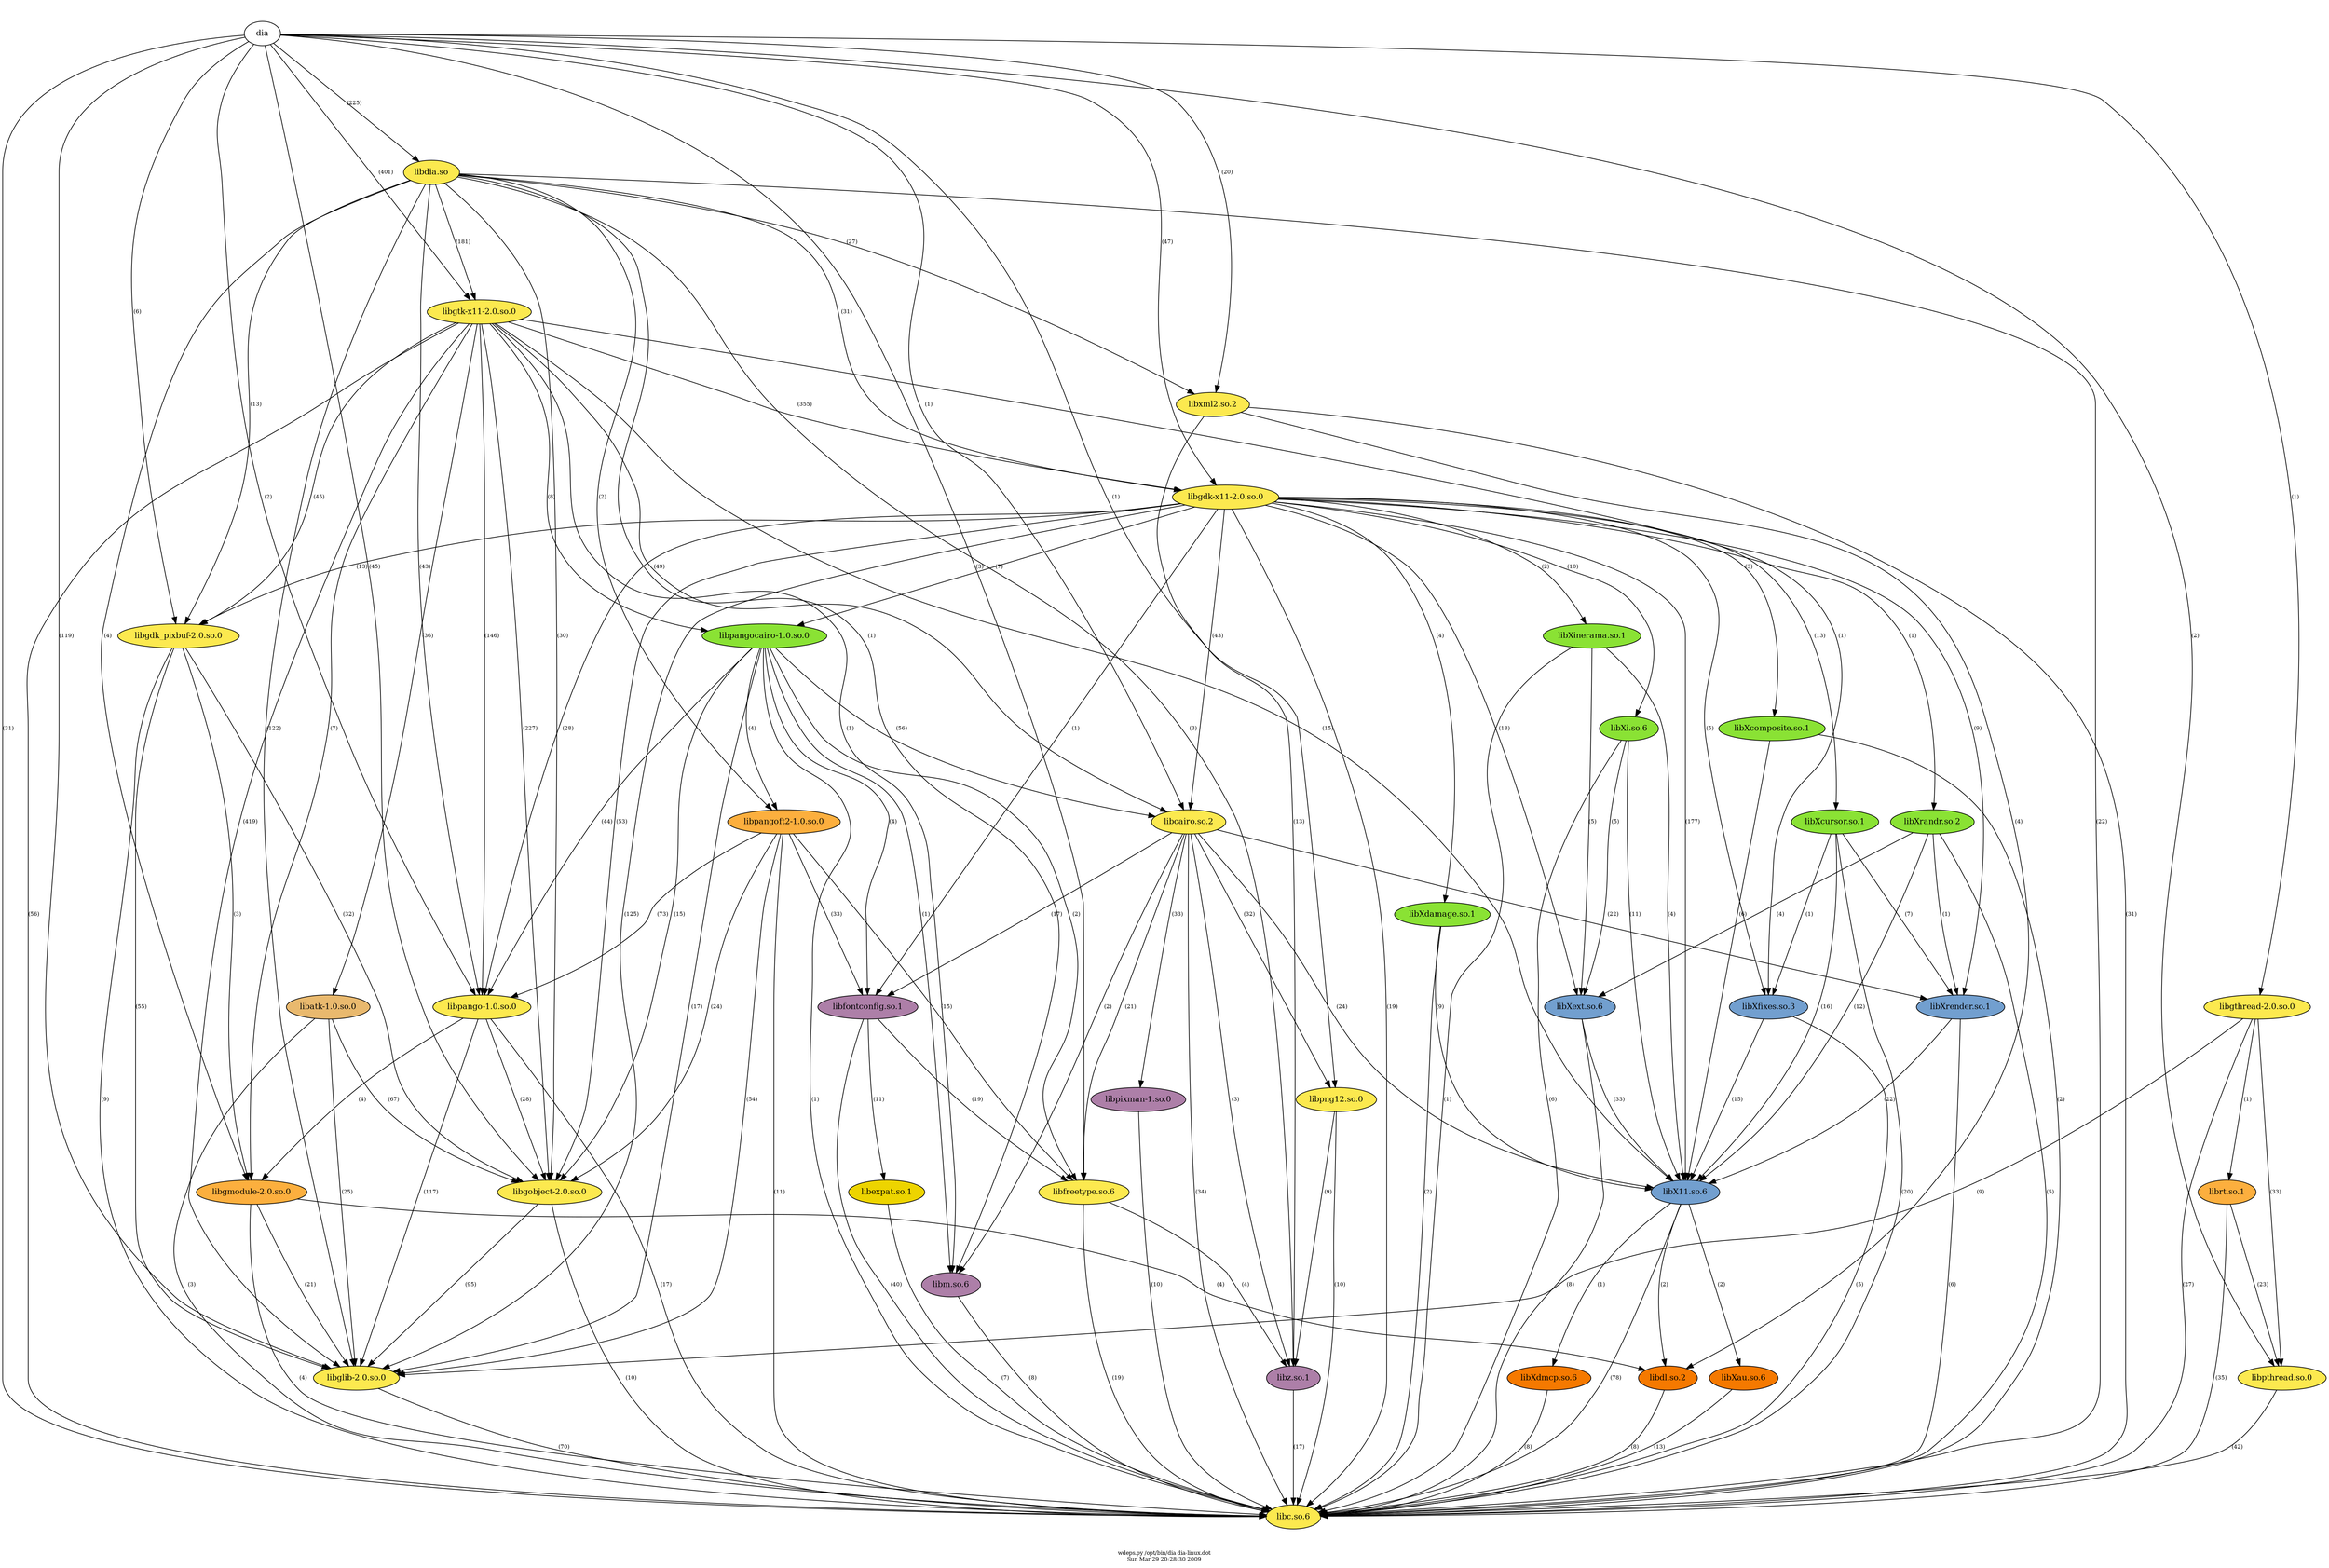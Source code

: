 digraph "/opt/bin/dia" {
	graph [fontsize="8.0", label="wdeps.py /opt/bin/dia dia-linux.dot\nSun Mar 29 20:28:30 2009", ratio="0.7"];
	node [label="\N", fontsize="12.0"];
	edge [fontsize="8.0"];
	graph [lp="1653.8,14",
		bb="0,0,3307.5,2115.4"];
	"libc.so.6" [style=filled, fillcolor="#fce94f", URL="#libc.so.6", pos="1741,70", width="0.94444", height="0.5"];
	"libcairo.so.2" [style=filled, fillcolor="#fce94f", URL="#libcairo.so.2", pos="1684,1007", width="1.25", height="0.5"];
	"libdia.so" [style=filled, fillcolor="#fce94f", URL="#libdia.so", pos="604,1884", width="0.94444", height="0.5"];
	"libfreetype.so.6" [style=filled, fillcolor="#fce94f", URL="#libfreetype.so.6", pos="1659,508", width="1.5", height="0.5"];
	"libgdk-x11-2.0.so.0" [style=filled, fillcolor="#fce94f", URL="#libgdk-x11-2.0.so.0", pos="1684,1446", width="1.8889", height="0.5"];
	"libgdk_pixbuf-2.0.so.0" [style=filled, fillcolor="#fce94f", URL="#libgdk_pixbuf-2.0.so.0", pos="388,1256", width="2.1111", height="0.5"];
	"libglib-2.0.so.0" [style=filled, fillcolor="#fce94f", URL="#libglib-2.0.so.0", pos="898,259", width="1.4722", height="0.5"];
	"libgobject-2.0.so.0" [style=filled, fillcolor="#fce94f", URL="#libgobject-2.0.so.0", pos="426,508", width="1.7778", height="0.5"];
	"libgthread-2.0.so.0" [style=filled, fillcolor="#fce94f", URL="#libgthread-2.0.so.0", pos="3157,758", width="1.7778", height="0.5"];
	"libgtk-x11-2.0.so.0" [style=filled, fillcolor="#fce94f", URL="#libgtk-x11-2.0.so.0", pos="712,1695", width="1.8333", height="0.5"];
	"libpango-1.0.so.0" [style=filled, fillcolor="#fce94f", URL="#libpango-1.0.so.0", pos="760,758", width="1.6667", height="0.5"];
	"libpng12.so.0" [style=filled, fillcolor="#fce94f", URL="#libpng12.so.0", pos="1919,633", width="1.3611", height="0.5"];
	"libpthread.so.0" [style=filled, fillcolor="#fce94f", URL="#libpthread.so.0", pos="3241,259", width="1.4722", height="0.5"];
	"libxml2.so.2" [style=filled, fillcolor="#fce94f", URL="#libxml2.so.2", pos="1569,1570", width="1.25", height="0.5"];
	"libXau.so.6" [style=filled, fillcolor="#f57900", URL="#libXau.so.6", pos="2482,259", width="1.1944", height="0.5"];
	"libXdmcp.so.6" [style=filled, fillcolor="#f57900", URL="#libXdmcp.so.6", pos="2228,259", width="1.4444", height="0.5"];
	"libdl.so.2" [style=filled, fillcolor="#f57900", URL="#libdl.so.2", pos="2385,259", width=1, height="0.5"];
	"libX11.so.6" [style=filled, fillcolor="#729fcf", URL="#libX11.so.6", pos="2316,508", width="1.1944", height="0.5"];
	"libXfixes.so.3" [style=filled, fillcolor="#729fcf", URL="#libXfixes.so.3", pos="2045,758", width="1.3611", height="0.5"];
	"libXrender.so.1" [style=filled, fillcolor="#729fcf", URL="#libXrender.so.1", pos="2293,758", width="1.5", height="0.5"];
	"libXext.so.6" [style=filled, fillcolor="#729fcf", URL="#libXext.so.6", pos="2575,758", width="1.25", height="0.5"];
	"libfontconfig.so.1" [style=filled, fillcolor="#ad7fa8", URL="#libfontconfig.so.1", pos="1425,758", width="1.6111", height="0.5"];
	"libm.so.6" [style=filled, fillcolor="#ad7fa8", URL="#libm.so.6", pos="1244,384", width=1, height="0.5"];
	"libpixman-1.so.0" [style=filled, fillcolor="#ad7fa8", URL="#libpixman-1.so.0", pos="1723,633", width="1.6111", height="0.5"];
	"libz.so.1" [style=filled, fillcolor="#ad7fa8", URL="#libz.so.1", pos="1835,259", width="0.94444", height="0.5"];
	"libgmodule-2.0.so.0" [style=filled, fillcolor="#fcaf3e", URL="#libgmodule-2.0.so.0", pos="746,508", width="1.8611", height="0.5"];
	"libpangoft2-1.0.so.0" [style=filled, fillcolor="#fcaf3e", URL="#libpangoft2-1.0.so.0", pos="1109,1007", width="1.8889", height="0.5"];
	"libexpat.so.1" [style=filled, fillcolor="#edd400", URL="#libexpat.so.1", pos="1490,508", width="1.2778", height="0.5"];
	"libXcomposite.so.1" [style=filled, fillcolor="#8ae234", URL="#libXcomposite.so.1", pos="2796,882", width="1.8056", height="0.5"];
	"libXcursor.so.1" [style=filled, fillcolor="#8ae234", URL="#libXcursor.so.1", pos="2122,1007", width="1.4722", height="0.5"];
	"libXdamage.so.1" [style=filled, fillcolor="#8ae234", URL="#libXdamage.so.1", pos="2924,882", width="1.6111", height="0.5"];
	"libXi.so.6" [style=filled, fillcolor="#8ae234", URL="#libXi.so.6", pos="2722,1132", width="1.0556", height="0.5"];
	"libXinerama.so.1" [style=filled, fillcolor="#8ae234", URL="#libXinerama.so.1", pos="2621,1132", width="1.6111", height="0.5"];
	"libXrandr.so.2" [style=filled, fillcolor="#8ae234", URL="#libXrandr.so.2", pos="2426,1007", width="1.4167", height="0.5"];
	"libpangocairo-1.0.so.0" [style=filled, fillcolor="#8ae234", URL="#libpangocairo-1.0.so.0", pos="1228,1256", width="2.0833", height="0.5"];
	"librt.so.1" [style=filled, fillcolor="#fcaf3e", URL="#librt.so.1", pos="3225,508", width="0.97222", height="0.5"];
	"libatk-1.0.so.0" [style=filled, fillcolor="#e9b96e", URL="#libatk-1.0.so.0", pos="478,758", width="1.4444", height="0.5"];
	dia [pos="983,2074", width="0.75", height="0.5"];
	dia -> "libc.so.6" [label="(31)", weight="1.491362", pos="e,1706.9,70.523 956.2,2071.7 798.65,2058.1 0,1984.3 0,1884 0,1884 0,1884 0,259 0,140.98 130.9,185.08 246,159 532.92,94.001 1480.8\
,74.372 1696.9,70.691", lp="7.5,1132"];
	dia -> "libcairo.so.2" [label="(1)", weight="0.000000", pos="e,1675.7,1024.7 1009.8,2070.6 1054,2063.3 1141.8,2042 1183,1984 1262.3,1872.3 1165.4,1806.5 1210,1677 1231.8,1613.6 1430.5,1359.7\
 1443,1346 1475.5,1310.4 1493.3,1311.1 1524,1274 1590.1,1194.2 1646.9,1084.2 1671.3,1034", lp="1291.5,1570"];
	dia -> "libdia.so" [label="(225)", weight="2.352183", pos="e,629.06,1896.6 961.26,2063.1 898.21,2031.5 714.9,1939.6 638.28,1901.2", lp="804,1979"];
	dia -> "libfreetype.so.6" [label="(3)", weight="0.477121", pos="e,1656,526.37 995.22,2057.9 1008.3,2040.3 1029.4,2010.9 1045,1984 1078.5,1926.2 1542.6,962.94 1565,900 1612,767.56 1643.1,601.68\
 1654.3,536.33", lp="1360.5,1351"];
	dia -> "libgdk-x11-2.0.so.0" [label="(47)", weight="1.672098", pos="e,1647.3,1461.3 1009.4,2070 1080.3,2058.7 1272.9,2024.9 1321,1984 1481.4,1847.7 1376.8,1710.7 1515,1552 1549,1513 1600.8,1483.4 \
1638.1,1465.6", lp="1432.5,1790"];
	dia -> "libgdk_pixbuf-2.0.so.0" [label="(6)", weight="0.778151", pos="e,372.07,1273.7 956.32,2070.1 818.13,2049.5 186.01,1947.5 77,1795 8.3863,1699 283.16,1374.6 365.39,1281.3", lp="90.5,1695"];
	dia -> "libglib-2.0.so.0" [label="(119)", weight="2.075547", pos="e,907.6,276.84 985.3,2056 991.89,2003.4 1010.8,1845.1 1017,1713 1020.4,1641.5 1030.1,1622.3 1017,1552 1009.3,1510.8 990.97,1505.2\
 983,1464 933.83,1210 975,1140.7 975,882 975,882 975,882 975,508 975,423.9 934.41,330.67 912.17,285.89", lp="970,1256"];
	dia -> "libgobject-2.0.so.0" [label="(45)", weight="1.653213", pos="e,409.38,525.65 956.24,2071.5 802.45,2057.1 38,1980.3 38,1884 38,1884 38,1884 38,1570 38,1375 114.96,1338.5 165,1150 212.97,969.31\
 181.98,910.35 259,740 296.57,656.91 366.24,573.57 402.58,533.15", lp="95.5,1351"];
	dia -> "libgthread-2.0.so.0" [label="(1)", weight="0.000000", pos="e,3148.6,775.91 1009.5,2069.6 1074.8,2058.6 1248.5,2027.1 1389,1984 1618.4,1913.6 1667.5,1872.4 1891,1785 2015.2,1736.4 2043.5,1716.3\
 2171,1677 2270,1646.4 3012,1543.1 3079,1464 3122.2,1413 3104.2,929.36 3118,864 3123.9,836.34 3135.5,806.22 3144.5,785.18", lp="3097.5,1446"];
	dia -> "libgtk-x11-2.0.so.0" [label="(401)", weight="2.603144", pos="e,724.84,1713 971.36,2057.7 929.01,1998.5 782.94,1794.2 730.73,1721.2", lp="867,1884"];
	dia -> "libpango-1.0.so.0" [label="(2)", weight="0.301030", pos="e,743.79,775.35 957.31,2068.2 887.97,2051.6 693.3,1998.9 561,1902 428.83,1805.2 405.79,1747.4 368,1588 364.31,1572.4 364.71,1567.7\
 368,1552 376.22,1512.9 664.95,880.38 675,864 693.18,834.35 718.61,803.7 736.91,783.03", lp="424.5,1446"];
	dia -> "libpng12.so.0" [label="(1)", weight="0.000000", pos="e,1913.6,651 1009.5,2070.3 1054.9,2062.5 1148.2,2040.3 1201,1984 1227.4,1955.9 1217.7,1938.8 1229,1902 1244.8,1850.5 1235.6,1832.6\
 1261,1785 1296.3,1718.8 1664.1,1338.2 1703,1274 1733.7,1223.3 1732,1205.8 1752,1150 1818.3,965.14 1887.2,739 1910.6,661", lp="1576.5,1446"];
	dia -> "libpthread.so.0" [label="(2)", weight="0.301030", pos="e,3245.6,277.04 1009.7,2070.4 1234.3,2039.2 2809.8,1809.7 3107,1464 3419.3,1100.8 3282.3,431.19 3248,286.87", lp="3240.5,1256"];
	dia -> "libxml2.so.2" [label="(20)", weight="1.301030", pos="e,1566,1588.4 1009.7,2070.8 1087.7,2061.1 1313.3,2029.5 1370,1984 1498.7,1880.9 1549.3,1674.1 1564,1598.5", lp="1474.5,1884"];
	"libX11.so.6" -> "libXau.so.6" [label="(2)", weight="0.301030", pos="e,2470.3,276.49 2327.7,490.49 2356.4,447.36 2430.8,335.83 2464.7,284.97", lp="2413.5,384"];
	"libX11.so.6" -> "libXdmcp.so.6" [label="(1)", weight="0.000000", pos="e,2234.4,277.08 2309.7,490.09 2294.5,447.13 2255.9,337.95 2237.7,286.55", lp="2282.5,384"];
	"libX11.so.6" -> "libc.so.6" [label="(78)", weight="1.892095", pos="e,1775,71.796 2318.8,490.01 2325.1,444.77 2335.8,324 2289,241 2259.2,188.19 2235.3,183.86 2180,159 2044.6,98.119 1867,78.545 1785.4\
,72.527", lp="2310.5,259"];
	"libX11.so.6" -> "libdl.so.2" [label="(2)", weight="0.301030", pos="e,2380,277.08 2321,490.09 2332.8,447.22 2363,338.4 2377.3,286.87", lp="2359.5,384"];
	"libXau.so.6" -> "libc.so.6" [label="(13)", weight="1.113943", pos="e,1774.7,72.551 2466.4,241.9 2444.2,218.89 2401.4,178.58 2356,159 2252.4,114.31 1907.6,83.236 1784.8,73.361", lp="2382.5,164"];
	"libXcomposite.so.1" -> "libX11.so.6" [label="(6)", weight="0.778151", pos="e,2356.5,514.47 2795,863.68 2791.3,815.5 2774.5,684.24 2700,615 2651.3,569.71 2459.1,532.09 2366.5,516.17", lp="2786.5,758"];
	"libXcomposite.so.1" -> "libc.so.6" [label="(2)", weight="0.301030", pos="e,1775.3,70.249 2815.9,864.73 2836.7,845.4 2868.5,812.03 2884,776 2911.1,713.02 2941.5,204.3 2890,159 2805.8,84.847 1986.6,72.31\
 1785.5,70.344", lp="2920.5,508"];
	"libXcursor.so.1" -> "libX11.so.6" [label="(16)", weight="1.204120", pos="e,2307.7,525.86 2127.7,989.02 2141.7,945.75 2178.8,832.57 2215,740 2244.4,664.85 2283.6,578.1 2303.4,535.09", lp="2222.5,758"];
	"libXcursor.so.1" -> "libXfixes.so.3" [label="(1)", weight="0.000000", pos="e,2050.6,776.08 2116.5,989.09 2103.2,946.22 2069.6,837.4 2053.6,785.87", lp="2093.5,882"];
	"libXcursor.so.1" -> "libXrender.so.1" [label="(7)", weight="0.845098", pos="e,2285.6,775.9 2140.2,990.07 2161.2,969.96 2195.8,934.73 2220,900 2246,862.6 2268.7,814.67 2281.7,785.16", lp="2245.5,882"];
	"libXcursor.so.1" -> "libc.so.6" [label="(20)", weight="1.301030", pos="e,1763.6,83.523 2123.2,988.65 2126.3,931.95 2132.2,754.99 2096,615 2039,394.46 2021.6,321.56 1862,159 1834.7,131.2 1798.1,105.54\
 1772.3,88.986", lp="2078.5,508"];
	"libXdamage.so.1" -> "libX11.so.6" [label="(9)", weight="0.954243", pos="e,2358.3,512.07 2918.9,864.07 2903.2,809.81 2853.9,649.05 2813,615 2745.4,558.72 2481.9,525.22 2368.4,513.14", lp="2895.5,758"];
	"libXdamage.so.1" -> "libc.so.6" [label="(2)", weight="0.301030", pos="e,1775.1,70.259 2927,863.7 2943.2,760.47 3017,252.34 2907,159 2820.1,85.223 1988.1,72.395 1785.4,70.359", lp="2969.5,508"];
	"libXdmcp.so.6" -> "libc.so.6" [label="(8)", weight="0.903090", pos="e,1774.3,74.059 2220,241.06 2208.8,218.25 2186.4,179.37 2155,159 2093.6,119.15 1877.4,87.466 1784.3,75.339", lp="2170.5,164"];
	"libXext.so.6" -> "libX11.so.6" [label="(33)", weight="1.518514", pos="e,2350.5,519.01 2571,739.63 2563.7,710.18 2546,651.96 2512,615 2469.9,569.21 2403.7,538.8 2360,522.47", lp="2543.5,633"];
	"libXext.so.6" -> "libc.so.6" [label="(8)", weight="0.903090", pos="e,1775,70.948 2607.6,745.56 2643.8,729.74 2700.5,698.63 2725,651 2734.3,632.99 2751.7,257.21 2646,159 2582.3,99.798 1957.6,76.57\
 1785,71.252", lp="2730.5,384"];
	"libXfixes.so.3" -> "libX11.so.6" [label="(15)", weight="1.176091", pos="e,2284.4,520.4 2052.4,739.77 2064.9,710.52 2092.8,652.57 2131,615 2173.3,573.46 2234.8,542.11 2275.1,524.4", lp="2138.5,633"];
	"libXfixes.so.3" -> "libc.so.6" [label="(5)", weight="0.698970", pos="e,1761,84.632 2042.1,739.83 2030.7,671.61 1985.3,425.26 1898,241 1879.3,201.56 1872.8,191.8 1844,159 1821.3,133.13 1791.1,107.88\
 1769.3,90.928", lp="1964.5,384"];
	"libXi.so.6" -> "libX11.so.6" [label="(11)", weight="1.041393", pos="e,2353.5,517.09 2718.8,1113.9 2714,1086.6 2704.2,1033.6 2694,989 2654.5,816.11 2687.3,733.07 2555,615 2498.8,564.81 2415.1,534.75\
 2363.1,519.79", lp="2684.5,882"];
	"libXi.so.6" -> "libXext.so.6" [label="(5)", weight="0.698970", pos="e,2582,775.86 2714.9,1114 2691.1,1053.5 2614.2,857.62 2585.7,785.23", lp="2684.5,1007"];
	"libXi.so.6" -> "libc.so.6" [label="(6)", weight="0.778151", pos="e,1775.1,71.55 2721.8,1113.8 2721.6,1070.4 2721.8,957.67 2730,864 2757.3,551.19 2956.4,315.18 2684,159 2605.3,113.86 1961.2,80.394\
 1785.3,72.031", lp="2785.5,633"];
	"libXinerama.so.1" -> "libX11.so.6" [label="(4)", weight="0.602060", pos="e,2334.3,524.35 2607.5,1114.4 2579.3,1077.1 2514.2,986.11 2479,900 2429.6,779.18 2469.2,730.31 2408,615 2390.8,582.62 2362.3,551.54\
 2341.6,531.3", lp="2484.5,882"];
	"libXinerama.so.1" -> "libXext.so.6" [label="(5)", weight="0.698970", pos="e,2576.5,776.18 2617.6,1113.9 2613.7,1092.6 2607.3,1056.4 2603,1025 2591.2,938.27 2581.6,835.11 2577.4,786.29", lp="2608.5,1007"];
	"libXinerama.so.1" -> "libc.so.6" [label="(1)", weight="0.000000", pos="e,1775,71.454 2623.3,1113.9 2629,1070.4 2645.2,956.7 2669,864 2693.9,767.22 2723.2,749.33 2741,651 2753.7,580.57 2746.4,561.56 2745\
,490 2743.9,434.86 2747.2,420.69 2740,366 2727.3,268.83 2746.6,211.78 2664,159 2589.2,111.21 1958.5,79.719 1785,71.903", lp="2751.5,633"];
	"libXrandr.so.2" -> "libX11.so.6" [label="(12)", weight="1.079181", pos="e,2331.7,525 2427.4,988.73 2431.3,931.53 2438.3,751.63 2389,615 2377.8,583.95 2355.4,553.33 2338.4,532.86", lp="2430.5,758"];
	"libXrandr.so.2" -> "libXext.so.6" [label="(4)", weight="0.602060", pos="e,2565.3,775.65 2437.6,989.37 2451.3,968.29 2474.8,931.86 2494,900 2517.9,860.25 2544.4,813.35 2560.3,784.64", lp="2519.5,882"];
	"libXrandr.so.2" -> "libXrender.so.1" [label="(1)", weight="0.000000", pos="e,2302.5,775.75 2416.4,989.09 2393.4,945.93 2334.6,835.96 2307.3,784.86", lp="2372.5,882"];
	"libXrandr.so.2" -> "libc.so.6" [label="(5)", weight="0.698970", pos="e,1774.9,71.189 2429.6,988.66 2435.2,961.18 2447,907.85 2462,864 2478.7,815.12 2544.4,701.56 2555,651 2581.4,524.61 2779.7,643.05\
 2534,241 2454.3,110.6 1939.9,78.4 1785,71.617", lp="2660.5,508"];
	"libXrender.so.1" -> "libX11.so.6" [label="(22)", weight="1.342423", pos="e,2314.3,526.07 2294.7,739.62 2298.7,696.35 2308.7,587.85 2313.4,536.19", lp="2312.5,633"];
	"libXrender.so.1" -> "libc.so.6" [label="(6)", weight="0.778151", pos="e,1774.5,73.437 2288.4,739.81 2263.7,641.81 2146.4,180.33 2124,159 2075.3,112.53 1874.4,84.843 1784.6,74.575", lp="2204.5,384"];
	"libatk-1.0.so.0" -> "libc.so.6" [label="(3)", weight="0.477121", pos="e,1706.8,71.214 460.53,740.98 420.46,699.79 327.28,590.73 353,490 396.69,318.85 412.05,231.78 573,159 676.93,112 1495.8,79.022 1696.6\
,71.589", lp="391.5,384"];
	"libatk-1.0.so.0" -> "libglib-2.0.so.0" [label="(25)", weight="1.397940", pos="e,877.29,275.87 487.9,740.11 512.93,695.61 581.96,577.21 655,490 724.78,406.69 822.02,322.03 869.56,282.3", lp="662.5,508"];
	"libatk-1.0.so.0" -> "libgobject-2.0.so.0" [label="(67)", weight="1.826075", pos="e,429.78,526.15 474.26,740.02 465.31,696.97 442.58,587.72 431.82,535.99", lp="463.5,633"];
	"libcairo.so.2" -> "libX11.so.6" [label="(24)", weight="1.380211", pos="e,2283.3,519.99 1704.4,990.86 1730.1,970.37 1775.2,933.62 1812,900 1944.2,779.1 1951.2,719.07 2097,615 2153.8,574.49 2228.2,541.8\
 2274,523.64", lp="1963.5,758"];
	"libcairo.so.2" -> "libXrender.so.1" [label="(22)", weight="1.342423", pos="e,2258.8,771.97 1715.9,993.96 1817.4,952.45 2133.3,823.3 2249.5,775.78", lp="2031.5,882"];
	"libcairo.so.2" -> "libc.so.6" [label="(34)", weight="1.531479", pos="e,1728.7,86.884 1676,989.12 1642.8,912.86 1521.4,607.71 1586,366 1614.9,257.85 1688.3,144.54 1722.7,95.315", lp="1575.5,508"];
	"libcairo.so.2" -> "libfontconfig.so.1" [label="(17)", weight="1.230449", pos="e,1437,775.95 1654.9,993.18 1619.5,975.33 1559.4,941.54 1518,900 1504.6,886.55 1505.3,879.92 1495,864 1477.3,836.81 1456.9,805.9\
 1442.7,784.5", lp="1525.5,882"];
	"libcairo.so.2" -> "libfreetype.so.6" [label="(21)", weight="1.322219", pos="e,1659.5,526.06 1682.8,988.85 1679.5,936.48 1669.9,780.55 1664,651 1662.2,611.17 1660.7,565.08 1659.8,536.23", lp="1678.5,758"];
	"libcairo.so.2" -> "libm.so.6" [label="(2)", weight="0.301030", pos="e,1266,398.48 1654.8,993.15 1616,974.26 1546,938.33 1491,900 1482.3,893.96 1351.4,785.6 1347,776 1294,660.46 1394.8,607.78 1347,\
490 1332.3,453.9 1298.8,423.33 1274,404.44", lp="1352.5,758"];
	"libcairo.so.2" -> "libpixman-1.so.0" [label="(33)", weight="1.518514", pos="e,1721.5,651.15 1686.6,988.85 1689.6,967.58 1694.5,931.28 1698,900 1707.7,813.11 1716.6,710.02 1720.7,661.25", lp="1709.5,882"];
	"libcairo.so.2" -> "libpng12.so.0" [label="(32)", weight="1.505150", pos="e,1910.5,650.81 1699.5,989.94 1717.7,969.42 1748.3,933.52 1771,900 1827.6,816.23 1882,709.03 1906.1,659.85", lp="1800.5,882"];
	"libcairo.so.2" -> "libz.so.1" [label="(3)", weight="0.477121", pos="e,1829.1,276.95 1690.8,988.99 1698.6,967.86 1711.7,931.67 1721,900 1753.2,790.71 1763.6,763.44 1782,651 1802.5,525.55 1784,491.19\
 1806,366 1810.8,338.63 1819.4,308.1 1826,286.68", lp="1792.5,633"];
	"libdia.so" -> "libc.so.6" [label="(22)", weight="1.342423", pos="e,1707,70.172 571.59,1878.1 468.41,1858.6 150.8,1793 90,1713 51.37,1662.1 76,1633.9 76,1570 76,1570 76,1570 76,259 76,90.96 1432.2\
,72.29 1696.6,70.247", lp="83.5,1007"];
	"libdia.so" -> "libgdk-x11-2.0.so.0" [label="(31)", weight="1.491362", pos="e,1632.5,1457.9 636.46,1878.4 696.9,1867.2 830.06,1839.4 935,1795 1129,1712.9 1149.6,1637.8 1342,1552 1436.6,1509.8 1552.8,1477.7\
 1622.6,1460.3", lp="1143.5,1695"];
	"libdia.so" -> "libgdk_pixbuf-2.0.so.0" [label="(13)", weight="1.113943", pos="e,384.14,1274.3 580.03,1871 553.56,1855.6 510.99,1828 483,1795 416.31,1716.3 401.99,1688.3 378,1588 351.74,1478.2 371.5,1342.1 382.25\
,1284.2", lp="385.5,1570"];
	"libdia.so" -> "libglib-2.0.so.0" [label="(122)", weight="2.086360", pos="e,859.09,271.42 575.76,1873.8 568.38,1871.2 560.41,1868.4 553,1866 448.46,1831.9 400.16,1865.8 316,1795 284.81,1768.8 286.86,1752\
 275,1713 132.86,1246 71.895,1071.9 244,615 297.75,472.31 343.17,433.28 480,366 627.9,293.28 681.23,321.22 840,277 843.1,276.14\
 846.28,275.22 849.48,274.29", lp="151,1132"];
	"libdia.so" -> "libgmodule-2.0.so.0" [label="(4)", weight="0.602060", pos="e,743.76,526.07 597.9,1866.3 578.54,1809 518.61,1623.3 499,1464 465.99,1195.8 485.84,1110.3 597,864 615.51,823 625.14,815.31 647\
,776 677.73,720.73 692.97,710.28 715,651 729.35,612.4 737.95,565.35 742.34,536.03", lp="491.5,1256"];
	"libdia.so" -> "libgobject-2.0.so.0" [label="(30)", weight="1.477121", pos="e,415.44,525.89 570.44,1880.4 487.41,1869.5 279,1828.8 279,1695 279,1695 279,1695 279,1256 279,967.93 290.77,890.48 375,615 383.71\
,586.5 398.89,556 410.43,534.89", lp="286.5,1256"];
	"libdia.so" -> "libgtk-x11-2.0.so.0" [label="(181)", weight="2.257679", pos="e,701.74,1713 613.97,1866.6 632.92,1833.4 674.26,1761.1 696.72,1721.7", lp="668,1790"];
	"libdia.so" -> "libm.so.6" [label="(1)", weight="0.000000", pos="e,1248,401.95 626.17,1869.9 651.96,1853.1 695.42,1823.8 730,1795 770.1,1761.6 777.38,1750.2 814,1713 971.79,1552.9 976.12,1472.4\
 1162,1346 1232.9,1297.8 1284.4,1338.4 1341,1274 1388.8,1219.5 1373.3,1186.5 1373,1114 1372.8,1058.4 1378,1044.2 1372,989 1365.6\
,930.06 1275,522.46 1250.2,411.71", lp="1371.5,1256"];
	"libdia.so" -> "libpango-1.0.so.0" [label="(43)", weight="1.633468", pos="e,745.07,775.45 601.84,1866 590.25,1763.5 541.34,1244.3 690,864 701.71,834.03 722.81,803.79 738.79,783.33", lp="599.5,1351"];
	"libdia.so" -> "libpangoft2-1.0.so.0" [label="(2)", weight="0.301030", pos="e,1104.2,1025 623.54,1869.2 659.24,1841.5 736,1778.6 787,1713 966.75,1481.9 1073.4,1134.4 1101.5,1034.7", lp="961.5,1446"];
	"libdia.so" -> "libxml2.so.2" [label="(27)", weight="1.431364", pos="e,1538.1,1583.2 635.86,1877.7 700.1,1864.6 849.51,1832.7 972,1795 1185.6,1729.2 1433.5,1627.3 1528.8,1587.1", lp="1003.5,1790"];
	"libdia.so" -> "libz.so.1" [label="(3)", weight="0.477121", pos="e,1834.1,277.05 626.88,1870.3 655.74,1853 706.79,1822.2 750,1795 1221.2,1498.4 1518.4,1536.6 1738,1025 1796.9,887.79 1826.8,409.23\
 1833.5,287.39", lp="1702.5,1132"];
	"libdl.so.2" -> "libc.so.6" [label="(8)", weight="0.903090", pos="e,1775.2,71.256 2380.4,240.86 2373.5,217.83 2358.3,178.72 2330,159 2241.6,97.351 1906.7,77.092 1785.3,71.691", lp="2346.5,164"];
	"libexpat.so.1" -> "libc.so.6" [label="(7)", weight="0.845098", pos="e,1708.9,76.369 1488.3,489.81 1484,434.01 1478.3,262.76 1558,159 1592.9,113.62 1656.9,90.032 1699.2,78.829", lp="1519.5,259"];
	"libfontconfig.so.1" -> "libc.so.6" [label="(40)", weight="1.602060", pos="e,1710.3,77.796 1424.3,740 1422.9,696.67 1421.1,583.25 1435,490 1451.9,376.77 1457.5,346.9 1501,241 1517,202.14 1517,187.36 1548\
,159 1592.3,118.41 1658.4,93.433 1700.6,80.64", lp="1464.5,384"];
	"libfontconfig.so.1" -> "libexpat.so.1" [label="(11)", weight="1.041393", pos="e,1482.7,525.9 1427.5,739.74 1431.5,712.35 1440.1,659.15 1452,615 1459.5,587.4 1470.7,556.73 1479,535.33", lp="1459.5,633"];
	"libfontconfig.so.1" -> "libfreetype.so.6" [label="(19)", weight="1.278754", pos="e,1625.4,522.1 1431.7,739.89 1444.5,706.05 1472.7,634.85 1490,615 1525,574.8 1578.8,544.34 1616.2,526.39", lp="1497.5,633"];
	"libfreetype.so.6" -> "libc.so.6" [label="(19)", weight="1.278754", pos="e,1737.6,88.012 1662.3,489.61 1667.2,462.54 1676.7,410.35 1685,366 1703.4,267.39 1725.6,150.4 1735.7,97.914", lp="1715.5,259"];
	"libfreetype.so.6" -> "libz.so.1" [label="(4)", weight="0.602060", pos="e,1812,272.79 1662,490.01 1667.4,461.61 1680.8,405.56 1708,366 1733.4,328.95 1775,297.35 1803.6,278.3", lp="1713.5,384"];
	"libgdk-x11-2.0.so.0" -> "libX11.so.6" [label="(177)", weight="2.247973", pos="e,2323.4,525.8 1726.6,1431.9 1772.2,1416.1 1846.2,1388.4 1906,1356 2032.3,1287.6 2067.7,1264.1 2155,1150 2269.7,1000.1 2309.9,959\
 2356,776 2377.8,689.54 2345.4,584.21 2327.1,535.34", lp="2282,1007"];
	"libgdk-x11-2.0.so.0" -> "libXcomposite.so.1" [label="(3)", weight="0.477121", pos="e,2794.9,900.09 1750.8,1442.4 1950.8,1431.2 2535.9,1395.3 2612,1356 2759.5,1279.8 2768.1,1190.1 2785,1025 2789.1,985.24 2792.4,939.13\
 2794.2,910.26", lp="2744.5,1256"];
	"libgdk-x11-2.0.so.0" -> "libXcursor.so.1" [label="(13)", weight="1.113943", pos="e,2112.9,1024.9 1726.3,1431.7 1765.5,1417 1823.9,1391.4 1866,1356 1982.3,1258.3 2074.5,1097.3 2108.2,1033.9", lp="1981.5,1256"];
	"libgdk-x11-2.0.so.0" -> "libXdamage.so.1" [label="(4)", weight="0.602060", pos="e,2920,900.32 1751.8,1443.9 1940.7,1437.5 2470.3,1414.5 2633,1356 2694.1,1334 2712.5,1324 2754,1274 2850.2,1158 2900.8,979.28 2917.5\
,910.41", lp="2784.5,1256"];
	"libgdk-x11-2.0.so.0" -> "libXext.so.6" [label="(18)", weight="1.255273", pos="e,2576,776.21 1751.5,1443.6 1902.8,1437.1 2263.7,1415.6 2368,1356 2575.5,1237.3 2579.8,888.43 2576.4,786.36", lp="2544.5,1132"];
	"libgdk-x11-2.0.so.0" -> "libXfixes.so.3" [label="(5)", weight="0.698970", pos="e,2044.9,776.23 1722.2,1431 1755.6,1416.2 1803.6,1390.8 1835,1356 1886.6,1298.7 1920.7,1333.8 2031,900 2040.8,861.47 2043.8,815.44\
 2044.7,786.45", lp="1976.5,1132"];
	"libgdk-x11-2.0.so.0" -> "libXi.so.6" [label="(10)", weight="1.000000", pos="e,2716.8,1149.9 1750.9,1442.7 1947,1432.4 2510.8,1399.5 2581,1356 2655.4,1309.9 2697.1,1208.4 2713.6,1159.5", lp="2600.5,1351"];
	"libgdk-x11-2.0.so.0" -> "libXinerama.so.1" [label="(2)", weight="0.301030", pos="e,2622,1150 1751.5,1443.3 1945.6,1435.1 2495.6,1407.5 2557,1356 2615.5,1307 2622.5,1208.5 2622.2,1160.1", lp="2571.5,1351"];
	"libgdk-x11-2.0.so.0" -> "libXrandr.so.2" [label="(1)", weight="0.000000", pos="e,2428.5,1025.2 1750,1441.4 1909.7,1429.6 2307.3,1396.5 2351,1356 2443,1270.9 2436.4,1102.4 2429.6,1035.4", lp="2422.5,1256"];
	"libgdk-x11-2.0.so.0" -> "libXrender.so.1" [label="(9)", weight="0.954243", pos="e,2289.6,776.42 1723.6,1431.2 1764.9,1415.1 1830.9,1387.4 1884,1356 1936.2,1325.1 1949.9,1316.7 1993,1274 2137.2,1131.2 2178,1087.8\
 2255,900 2270.6,861.93 2281.6,815.5 2287.6,786.33", lp="2145.5,1132"];
	"libgdk-x11-2.0.so.0" -> "libc.so.6" [label="(19)", weight="1.278754", pos="e,1775.1,71.122 1751.7,1443.7 1944,1436.6 2489.8,1411.9 2659,1356 2954.2,1258.5 3022,1068.9 3022,758 3022,758 3022,758 3022,259 \
3022,197.08 2981.1,185.25 2925,159 2820.2,109.93 1987.9,78.454 1785.3,71.473", lp="3029.5,758"];
	"libgdk-x11-2.0.so.0" -> "libcairo.so.2" [label="(43)", weight="1.633468", pos="e,1684,1025.4 1684,1428 1684,1360 1684,1119.1 1684,1035.7", lp="1691.5,1256"];
	"libgdk-x11-2.0.so.0" -> "libfontconfig.so.1" [label="(1)", weight="0.000000", pos="e,1432.8,775.86 1663.1,1428.7 1630.3,1400.3 1567.6,1340.1 1539,1274 1488.4,1156.9 1534.6,1113.3 1506,989 1488.6,913.28 1454.7,827.88\
 1436.8,785.26", lp="1521.5,1132"];
	"libgdk-x11-2.0.so.0" -> "libgdk_pixbuf-2.0.so.0" [label="(13)", weight="1.113943", pos="e,450.05,1266.6 1622,1438.3 1503.1,1423.4 1234.4,1389.2 1009,1356 810,1326.7 575.89,1287.8 460.2,1268.3", lp="1016.5,1351"];
	"libgdk-x11-2.0.so.0" -> "libglib-2.0.so.0" [label="(125)", weight="2.096910", pos="e,917.49,275.77 1617.8,1441.4 1507.3,1430.5 1283.3,1394.1 1144,1274 1043.9,1187.7 1013,1139.2 1013,1007 1013,1007 1013,1007 1013\
,508 1013,443.99 1016,424.02 989,366 973.77,333.32 945.78,302.7 924.85,282.66", lp="1023,882"];
	"libgdk-x11-2.0.so.0" -> "libgobject-2.0.so.0" [label="(53)", weight="1.724276", pos="e,434.84,526.13 1619.9,1439.9 1469.9,1425.1 1105.4,1386.6 1059,1356 1007.7,1322.2 1034.7,1276.8 987,1238 896.57,1164.5 826.91,1227.6\
 740,1150 738.38,1148.6 498.81,657.32 439.27,535.23", lp="686.5,1007"];
	"libgdk-x11-2.0.so.0" -> "libpango-1.0.so.0" [label="(28)", weight="1.447158", pos="e,770.22,775.94 1619.2,1440.3 1497.4,1428.7 1239.4,1399.7 1162,1356 1056.7,1296.5 1053.9,1248.8 984,1150 910.03,1045.5 904.49,1011.1\
 841,900 818.11,859.92 791.61,813.46 775.33,784.9", lp="991.5,1132"];
	"libgdk-x11-2.0.so.0" -> "libpangocairo-1.0.so.0" [label="(7)", weight="0.845098", pos="e,1265.1,1271.7 1646.9,1430.8 1603.5,1412.9 1529.5,1382.4 1466,1356 1399.4,1328.3 1322.5,1295.9 1274.6,1275.7", lp="1471.5,1351"];
	"libgdk_pixbuf-2.0.so.0" -> "libc.so.6" [label="(9)", weight="0.954243", pos="e,1707,70.321 375.88,1237.9 362.5,1217.3 341.01,1182.3 327,1150 281.55,1045 279.6,1013.6 266,900 230.2,601.05 230.76,472.72 423,\
241 466.38,188.71 487.52,180.4 552,159 770.73,86.402 1508.5,72.763 1696.9,70.441", lp="255.5,633"];
	"libgdk_pixbuf-2.0.so.0" -> "libglib-2.0.so.0" [label="(55)", weight="1.740363", pos="e,858.78,271.25 379.33,1237.9 336.38,1145.2 156.22,719.78 353,490 427.78,402.68 474.67,412.06 580,366 629.22,344.47 772.62,298.41\
 848.92,274.35", lp="271.5,758"];
	"libgdk_pixbuf-2.0.so.0" -> "libgmodule-2.0.so.0" [label="(3)", weight="0.477121", pos="e,740.64,526.11 390.26,1237.6 393.99,1210.1 402.62,1156.9 418,1114 498.69,888.67 586.76,865.47 693,651 712.13,612.37 728.37,565.04\
 737.65,535.7", lp="562.5,882"];
	"libgdk_pixbuf-2.0.so.0" -> "libgobject-2.0.so.0" [label="(32)", weight="1.505150", pos="e,416.6,525.94 385.32,1237.9 374.55,1161.5 337.09,857.56 384,615 389.49,586.63 402.21,556.11 412.22,534.96", lp="369.5,882"];
	"libglib-2.0.so.0" -> "libc.so.6" [label="(70)", weight="1.845098", pos="e,1707,71.028 923.9,243.11 961.92,220.58 1035.7,179.77 1104,159 1319.9,93.32 1591.8,75.876 1696.8,71.441", lp="1111.5,164"];
	"libgmodule-2.0.so.0" -> "libc.so.6" [label="(4)", weight="0.602060", pos="e,1707,71.262 745.94,489.96 746.77,442.49 755.63,312.78 825,241 948.08,113.66 1530.6,79.056 1696.7,71.707", lp="830.5,259"];
	"libgmodule-2.0.so.0" -> "libdl.so.2" [label="(4)", weight="0.602060", pos="e,2356.8,270.34 796.87,496.09 806.83,493.92 817.22,491.79 827,490 1095.6,440.79 1164.9,441.89 1435,402 1541.3,386.31 1567.7,381.17\
 1674,366 1967.5,324.14 2047,347.37 2335,277 2338.9,276.04 2343,274.89 2347,273.63", lp="1679.5,384"];
	"libgmodule-2.0.so.0" -> "libglib-2.0.so.0" [label="(21)", weight="1.322219", pos="e,883.9,276.6 754.29,490.04 767.18,462.63 793.33,409 820,366 837.97,337.03 861.3,305.71 877.75,284.49", lp="827.5,384"];
	"libgobject-2.0.so.0" -> "libc.so.6" [label="(10)", weight="1.000000", pos="e,1706.8,70.591 428.01,489.91 435.65,430.53 468.72,240.78 586,159 678.53,94.477 1496,74.691 1696.7,70.786", lp="517.5,259"];
	"libgobject-2.0.so.0" -> "libglib-2.0.so.0" [label="(95)", weight="1.977724", pos="e,862.33,272.52 457.35,492.17 495.65,472.46 562,437.09 616,402 638.36,387.47 641.08,379.62 664,366 726.69,328.74 804.59,295.49 852.8\
,276.29", lp="671.5,384"];
	"libgthread-2.0.so.0" -> "libc.so.6" [label="(27)", weight="1.431364", pos="e,1775.1,71.054 3155.3,739.78 3145.9,641.64 3100.9,179.52 3079,159 3030.7,113.68 2011.5,78.62 1785.2,71.377", lp="3126.5,384"];
	"libgthread-2.0.so.0" -> "libglib-2.0.so.0" [label="(9)", weight="0.954243", pos="e,950.43,261.93 3130.5,741.48 3084.9,713.44 2988.1,655.6 2902,615 2763.2,549.52 2723.6,544.4 2580,490 2474.5,450.04 2445.7,446.28\
 2342,402 2308.4,387.64 2303.3,375.59 2268,366 2140.8,331.42 1211.7,276.78 960.48,262.5", lp="2681.5,508"];
	"libgthread-2.0.so.0" -> "libpthread.so.0" [label="(33)", weight="1.518514", pos="e,3233.3,276.83 3155.9,739.94 3153.6,696.5 3149.7,582.85 3166,490 3179.3,414.07 3211.9,328.76 3229.4,286.21", lp="3173.5,508"];
	"libgthread-2.0.so.0" -> "librt.so.1" [label="(1)", weight="0.000000", pos="e,3220.1,526.15 3161.9,740.02 3173.6,696.97 3203.3,587.72 3217.4,535.99", lp="3200.5,633"];
	"libgtk-x11-2.0.so.0" -> "libX11.so.6" [label="(15)", weight="1.176091", pos="e,2305,525.64 741.79,1678.9 809.36,1642.5 969.4,1556.4 982,1552 1331,1428.8 1517.8,1547.6 1767,1274 1903.1,1124.5 1826.3,1012 1964\
,864 2013.8,810.46 2048.6,824.86 2103,776 2188.7,699.01 2266.8,584.94 2299.6,534.1", lp="1860.5,1132"];
	"libgtk-x11-2.0.so.0" -> "libXfixes.so.3" [label="(1)", weight="0.000000", pos="e,2026,774.6 738.99,1678.5 771.65,1658.1 828,1622.2 874,1588 1009.1,1487.7 1015.1,1422.4 1165,1346 1280.6,1287.1 1332.8,1333.9 1448\
,1274 1598.7,1195.7 1609.5,1136.1 1738,1025 1842,935.16 1965.2,827.7 2018.4,781.26", lp="1514.5,1256"];
	"libgtk-x11-2.0.so.0" -> "libatk-1.0.so.0" [label="(36)", weight="1.556303", pos="e,485.87,776.12 708.82,1676.9 692.89,1587.4 618.55,1184 519,864 510.55,836.84 498.61,806.65 489.8,785.46", lp="633.5,1256"];
	"libgtk-x11-2.0.so.0" -> "libc.so.6" [label="(56)", weight="1.748188", pos="e,1706.9,70.245 676.87,1679.7 638.67,1661.9 577.39,1629.4 535,1588 474.66,1529.1 487.95,1492 433,1428 315.18,1290.9 204.17,1317.5\
 136,1150 122.06,1115.7 51.128,1382 141,864 180.9,633.99 205.44,575.71 308,366 365.85,247.7 394.98,200.36 520,159 745.02,84.555\
 1504.7,72.273 1696.7,70.344", lp="148.5,882"];
	"libgtk-x11-2.0.so.0" -> "libcairo.so.2" [label="(49)", weight="1.690196", pos="e,1656.6,1021.4 737,1678.3 765.66,1658.5 813.29,1623.8 849,1588 863.32,1573.7 861.82,1565.4 877,1552 934.02,1501.5 974.43,1521.8\
 1024,1464 1060.9,1421 1029.5,1383.4 1072,1346 1166.6,1262.9 1236.4,1336 1346,1274 1434.6,1223.8 1429.7,1176.6 1510,1114 1554.5,\
1079.3 1611,1046.3 1647.3,1026.4", lp="1079.5,1351"];
	"libgtk-x11-2.0.so.0" -> "libgdk-x11-2.0.so.0" [label="(355)", weight="2.550228", pos="e,1620.5,1452.6 748.62,1680 833.56,1645.1 1039.3,1561.2 1072,1552 1262.4,1498.3 1494.2,1467.1 1610.3,1453.8", lp="1082,1570"];
	"libgtk-x11-2.0.so.0" -> "libgdk_pixbuf-2.0.so.0" [label="(45)", weight="1.653213", pos="e,394.53,1274.2 682.89,1678.8 651.29,1660.2 600.83,1627 567,1588 481.8,1489.8 421.1,1344.3 398.13,1283.9", lp="487.5,1446"];
	"libgtk-x11-2.0.so.0" -> "libglib-2.0.so.0" [label="(419)", weight="2.622214", pos="e,897.04,277.15 718.82,1677.1 726.6,1656 739.26,1619.9 747,1588 760.16,1533.8 758.6,1519.2 767,1464 830.22,1048.9 843.13,944.28 \
880,526 887.66,439.09 893.77,336.01 896.48,287.25", lp="845,1007"];
	"libgtk-x11-2.0.so.0" -> "libgmodule-2.0.so.0" [label="(7)", weight="0.845098", pos="e,762.15,525.75 715.17,1676.9 731.45,1583.1 805.85,1141.2 829,776 833.54,704.42 841.92,682.62 818,615 807.17,584.39 785.51,554.12\
 768.76,533.63", lp="802.5,1132"];
	"libgtk-x11-2.0.so.0" -> "libgobject-2.0.so.0" [label="(227)", weight="2.356026", pos="e,423.19,526 705.11,1676.7 686.08,1626.1 631.54,1479.5 591,1356 570.02,1292.1 426.77,842.57 417,776 404.27,689.29 415.13,585.17 \
421.77,536.15", lp="535,1132"];
	"libgtk-x11-2.0.so.0" -> "libm.so.6" [label="(1)", weight="0.000000", pos="e,1244.2,402.16 731.87,1677.6 754.95,1657.1 793.72,1621.5 824,1588 837.59,1573 838.57,1567.2 852,1552 895.01,1503.4 1003,1378.8 \
1059,1346 1159.9,1286.9 1227.3,1354.6 1312,1274 1365.3,1223.3 1361.1,1187.2 1354,1114 1343.1,1001.3 1332.5,973.83 1305,864 1295.1\
,824.32 1285.8,816.16 1278,776 1251.9,641.62 1245.8,477.4 1244.4,412.42", lp="1363.5,1132"];
	"libgtk-x11-2.0.so.0" -> "libpango-1.0.so.0" [label="(146)", weight="2.164353", pos="e,752.38,776.13 710.51,1676.8 702.78,1580.2 668.21,1127.4 689,989 700.37,913.33 731.57,828.24 748.58,785.55", lp="696,1256"];
	"libgtk-x11-2.0.so.0" -> "libpangocairo-1.0.so.0" [label="(8)", weight="0.903090", pos="e,1174.7,1268.8 726.59,1677.3 743.97,1656.2 773.81,1619.7 799,1588 885.85,1478.8 885.83,1427.6 999,1346 1049.4,1309.7 1116.5,1285.5\
 1165,1271.5", lp="914.5,1446"];
	"libm.so.6" -> "libc.so.6" [label="(8)", weight="0.903090", pos="e,1707,71.335 1251.3,366.18 1269.7,323.39 1322.5,214.32 1402,159 1493.7,95.223 1628.2,77.148 1697,72.026", lp="1326.5,259"];
	"libpango-1.0.so.0" -> "libc.so.6" [label="(17)", weight="1.230449", pos="e,1707.2,72.464 752.97,739.73 741.91,711.89 719.03,657.57 693,615 666.89,572.3 645.18,571.35 624,526 593.48,460.66 562.11,429.12\
 597,366 647.53,274.59 704.26,290.93 796,241 871.8,199.75 888.96,182.48 972,159 1110.5,119.84 1555.4,83.919 1697.2,73.219", lp="604.5,384"];
	"libpango-1.0.so.0" -> "libglib-2.0.so.0" [label="(117)", weight="2.068186", pos="e,895.02,277.18 771.78,740.22 784.93,719.59 805.93,684.16 818,651 842.78,582.9 880.32,365.34 893.35,287.24", lp="866,508"];
	"libpango-1.0.so.0" -> "libgmodule-2.0.so.0" [label="(4)", weight="0.602060", pos="e,758.36,525.92 771.07,740.06 786.34,713.08 810.81,660.39 800,615 793.03,585.73 776.71,555.39 763.82,534.52", lp="808.5,633"];
	"libpango-1.0.so.0" -> "libgobject-2.0.so.0" [label="(28)", weight="1.447158", pos="e,464.37,522.46 747.92,740.24 727.43,711.13 683.35,652.74 635,615 584.86,575.86 518.19,544.68 473.77,526.3", lp="681.5,633"];
	"libpangocairo-1.0.so.0" -> "libc.so.6" [label="(1)", weight="0.000000", pos="e,1707.3,73.039 1226.6,1237.8 1217.9,1118.6 1170.3,451.34 1199,366 1238.6,248.51 1276.4,217 1386,159 1489.4,104.29 1627.6,82.245\
 1697.1,74.174", lp="1198.5,633"];
	"libpangocairo-1.0.so.0" -> "libcairo.so.2" [label="(56)", weight="1.748188", pos="e,1639.8,1011 1244,1238.2 1262.2,1217.5 1292.4,1182.3 1316,1150 1327.2,1134.7 1323.9,1125.5 1339,1114 1426.7,1047.1 1556.7,1021.6\
 1629.5,1012.2", lp="1346.5,1132"];
	"libpangocairo-1.0.so.0" -> "libfontconfig.so.1" [label="(4)", weight="0.602060", pos="e,1420.6,776.24 1236,1237.9 1248.1,1210.8 1271.9,1158 1294,1114 1314.1,1073.8 1324.6,1066.4 1342,1025 1377.5,940.58 1405.7,835.58\
 1418.2,786.18", lp="1362.5,1007"];
	"libpangocairo-1.0.so.0" -> "libfreetype.so.6" [label="(2)", weight="0.301030", pos="e,1646.5,525.7 1237.8,1238.1 1253.3,1210.4 1285.4,1155.7 1319,1114 1403.3,1009.2 1468.1,1017.8 1533,900 1595.6,786.27 1549.7,735.89\
 1597,615 1608.4,585.79 1627,555.06 1640.9,534.07", lp="1555.5,882"];
	"libpangocairo-1.0.so.0" -> "libglib-2.0.so.0" [label="(17)", weight="1.230449", pos="e,926.63,274.16 1226.3,1238 1221.9,1194.6 1209.1,1081.2 1186,989 1175.8,948.37 1163.9,940.92 1155,900 1115.9,721.17 1169.8,664.97\
 1116,490 1097.5,429.92 1089.7,412.99 1048,366 1015.5,329.39 968.2,298.3 935.45,279.22", lp="1147.5,758"];
	"libpangocairo-1.0.so.0" -> "libgobject-2.0.so.0" [label="(15)", weight="1.176091", pos="e,456.63,523.86 1158.5,1248.9 1043.9,1235.9 822.47,1204.2 768,1150 715.87,1098.2 752.83,1058.9 730,989 673.97,817.47 683.92,756.55\
 572,615 542.78,578.05 497.72,547.68 465.39,528.86", lp="710.5,882"];
	"libpangocairo-1.0.so.0" -> "libm.so.6" [label="(1)", weight="0.000000", pos="e,1242,402.24 1231.2,1237.8 1237.8,1198.9 1252.8,1104.7 1258,1025 1259,1009 1260.1,1004.9 1258,989 1252.6,948.39 1240.1,940.51 1234\
,900 1215.1,774.69 1219.8,741.62 1225,615 1228,541.8 1236.3,455.87 1240.9,412.35", lp="1239.5,882"];
	"libpangocairo-1.0.so.0" -> "libpango-1.0.so.0" [label="(44)", weight="1.643453", pos="e,773.61,775.96 1209.3,1238.5 1155.6,1187.7 996.73,1035.8 875,900 839.92,860.87 802.09,812.93 779.75,783.96", lp="998.5,1007"];
	"libpangocairo-1.0.so.0" -> "libpangoft2-1.0.so.0" [label="(4)", weight="0.602060", pos="e,1117.6,1025.1 1219.4,1238.1 1198.9,1195 1146.5,1085.5 1122,1034.2", lp="1181.5,1132"];
	"libpangoft2-1.0.so.0" -> "libc.so.6" [label="(11)", weight="1.041393", pos="e,1707,70.957 1108.3,988.74 1104.8,885.62 1091.4,375.86 1164,241 1192.1,188.86 1215,183.4 1269,159 1416.2,92.455 1610.8,75.659 1696.9\
,71.424", lp="1122.5,508"];
	"libpangoft2-1.0.so.0" -> "libfontconfig.so.1" [label="(33)", weight="1.518514", pos="e,1403.5,774.91 1130.7,989.89 1186.1,946.25 1332.6,830.78 1395.6,781.18", lp="1293.5,882"];
	"libpangoft2-1.0.so.0" -> "libfreetype.so.6" [label="(15)", weight="1.176091", pos="e,1632.1,523.72 1153.6,993.38 1234.8,966.18 1406,897.1 1492,776 1534.7,715.79 1493.9,677.64 1533,615 1555.7,578.6 1594.9,548.21 \
1623.5,529.24", lp="1517.5,758"];
	"libpangoft2-1.0.so.0" -> "libglib-2.0.so.0" [label="(54)", weight="1.732394", pos="e,927.4,274.16 1101.9,988.77 1093.9,967.72 1081.4,931.91 1075,900 1051.5,783.2 1082.4,471.46 1027,366 1006.8,327.56 966.29,297.57\
 936.03,279.24", lp="1071.5,633"];
	"libpangoft2-1.0.so.0" -> "libgobject-2.0.so.0" [label="(24)", weight="1.380211", pos="e,471.83,520.79 1089.1,989.46 1065.5,968.47 1024.9,932.13 991,900 857.89,774.03 848.06,712.69 693,615 625.24,572.31 537.6,541.11\
 481.57,523.77", lp="881.5,758"];
	"libpangoft2-1.0.so.0" -> "libpango-1.0.so.0" [label="(73)", weight="1.863323", pos="e,778.45,775.27 1076.3,991.16 1037.6,971.81 971.84,937.05 920,900 892.64,880.44 823.91,817.48 786.04,782.32", lp="927.5,882"];
	"libpixman-1.so.0" -> "libc.so.6" [label="(10)", weight="1.000000", pos="e,1740.4,88.027 1723.6,614.91 1726.2,533.18 1736.9,198.15 1740.1,98.245", lp="1739.5,384"];
	"libpng12.so.0" -> "libc.so.6" [label="(10)", weight="1.000000", pos="e,1758.8,85.924 1920.9,614.83 1926.1,557.21 1936.6,374.47 1878,241 1851.5,180.63 1798.1,123.62 1766.4,93.1", lp="1925.5,384"];
	"libpng12.so.0" -> "libz.so.1" [label="(9)", weight="0.954243", pos="e,1841.5,276.98 1916.4,614.7 1909.9,571.21 1892.2,458.39 1869,366 1862.1,338.58 1852.1,307.89 1844.7,286.43", lp="1906.5,508"];
	"libpthread.so.0" -> "libc.so.6" [label="(42)", weight="1.623249", pos="e,1775.3,70.392 3234,241.14 3223.6,217.64 3202,177.2 3169,159 3045.3,90.706 2013.6,73.506 1785.5,70.524", lp="3189.5,164"];
	"librt.so.1" -> "libc.so.6" [label="(35)", weight="1.544068", pos="e,1775.2,71.122 3220,489.88 3200.6,419.78 3130.7,169.8 3117,159 3063.5,116.78 2015,79.206 1785.2,71.458", lp="3165.5,259"];
	"librt.so.1" -> "libpthread.so.0" [label="(23)", weight="1.361728", pos="e,3239.8,277 3226.2,489.69 3228.9,446.6 3235.9,338.53 3239.2,287.08", lp="3240.5,384"];
	"libxml2.so.2" -> "libc.so.6" [label="(31)", weight="1.491362", pos="e,1775,71.245 1614.2,1568.3 1864,1558.1 3065,1501.5 3065,1351 3065,1351 3065,1351 3065,259 3065,190.59 3011.3,185.03 2948,159 2838.7\
,114.03 1989.4,79.367 1785.1,71.624", lp="3072.5,882"];
	"libxml2.so.2" -> "libdl.so.2" [label="(4)", weight="0.602060", pos="e,2413,270.59 1612.8,1565.8 1811.8,1545.9 2627.3,1454.2 2794,1274 2862.1,1200.3 3009,960.9 2983,864 2949.9,740.53 2913.2,719.14 \
2839,615 2808.7,572.39 2786.7,572.13 2762,526 2727.2,460.95 2769.3,418.96 2718,366 2624.8,269.79 2556.3,321.69 2430,277 2427.5,276.11\
 2424.9,275.16 2422.3,274.19", lp="2968.5,1007"];
	"libxml2.so.2" -> "libz.so.1" [label="(13)", weight="1.113943", pos="e,1836.4,277.18 1570.1,1551.9 1572.6,1523.3 1580.8,1467 1607,1428 1636.6,1384 1661,1389.5 1702,1356 1744.7,1321.1 1759.4,1316.1 \
1795,1274 1836.9,1224.5 1854.2,1212.4 1872,1150 1896.1,1065.5 1848.3,429.82 1837.2,287.3", lp="1885.5,1007"];
	"libz.so.1" -> "libc.so.6" [label="(17)", weight="1.230449", pos="e,1749.8,87.675 1826.3,241.56 1809.9,208.45 1774,136.3 1754.4,96.932", lp="1795.5,164"];
}
